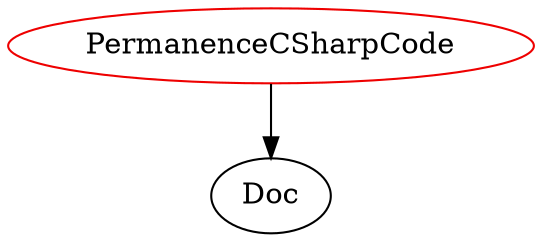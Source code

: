 digraph permanencecsharpcode{
PermanenceCSharpCode -> Doc;
PermanenceCSharpCode	[shape=oval, color=red2, label="PermanenceCSharpCode"];
}
